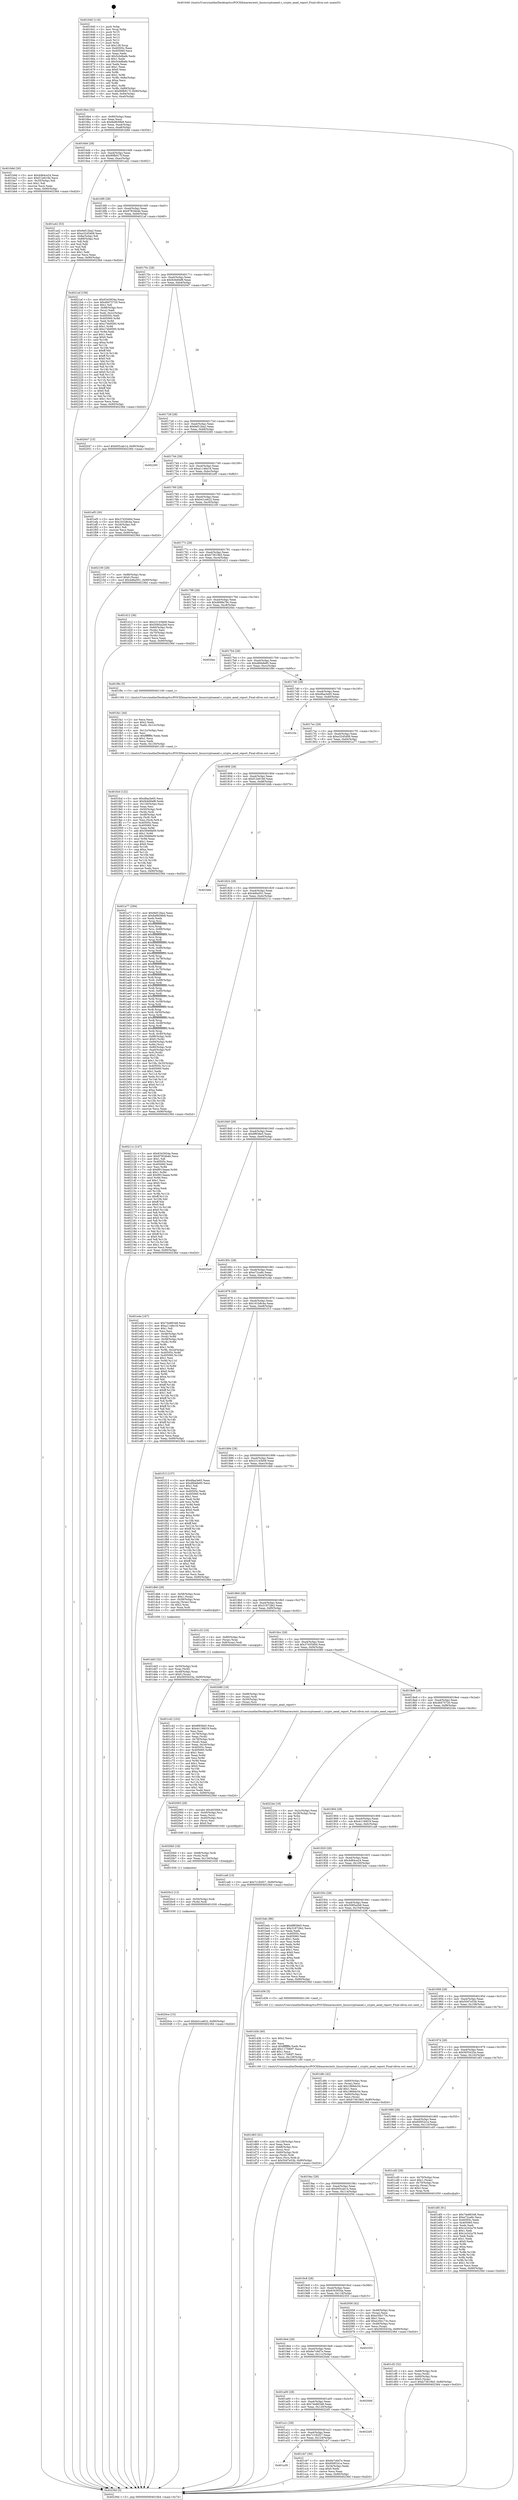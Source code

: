 digraph "0x401640" {
  label = "0x401640 (/mnt/c/Users/mathe/Desktop/tcc/POCII/binaries/extr_linuxcryptoaead.c_crypto_aead_report_Final-ollvm.out::main(0))"
  labelloc = "t"
  node[shape=record]

  Entry [label="",width=0.3,height=0.3,shape=circle,fillcolor=black,style=filled]
  "0x4016b4" [label="{
     0x4016b4 [32]\l
     | [instrs]\l
     &nbsp;&nbsp;0x4016b4 \<+6\>: mov -0x90(%rbp),%eax\l
     &nbsp;&nbsp;0x4016ba \<+2\>: mov %eax,%ecx\l
     &nbsp;&nbsp;0x4016bc \<+6\>: sub $0x8a9b58b9,%ecx\l
     &nbsp;&nbsp;0x4016c2 \<+6\>: mov %eax,-0xa4(%rbp)\l
     &nbsp;&nbsp;0x4016c8 \<+6\>: mov %ecx,-0xa8(%rbp)\l
     &nbsp;&nbsp;0x4016ce \<+6\>: je 0000000000401b9d \<main+0x55d\>\l
  }"]
  "0x401b9d" [label="{
     0x401b9d [30]\l
     | [instrs]\l
     &nbsp;&nbsp;0x401b9d \<+5\>: mov $0x4d64ce24,%eax\l
     &nbsp;&nbsp;0x401ba2 \<+5\>: mov $0xf12e619d,%ecx\l
     &nbsp;&nbsp;0x401ba7 \<+3\>: mov -0x35(%rbp),%dl\l
     &nbsp;&nbsp;0x401baa \<+3\>: test $0x1,%dl\l
     &nbsp;&nbsp;0x401bad \<+3\>: cmovne %ecx,%eax\l
     &nbsp;&nbsp;0x401bb0 \<+6\>: mov %eax,-0x90(%rbp)\l
     &nbsp;&nbsp;0x401bb6 \<+5\>: jmp 000000000040236d \<main+0xd2d\>\l
  }"]
  "0x4016d4" [label="{
     0x4016d4 [28]\l
     | [instrs]\l
     &nbsp;&nbsp;0x4016d4 \<+5\>: jmp 00000000004016d9 \<main+0x99\>\l
     &nbsp;&nbsp;0x4016d9 \<+6\>: mov -0xa4(%rbp),%eax\l
     &nbsp;&nbsp;0x4016df \<+5\>: sub $0x90fb917f,%eax\l
     &nbsp;&nbsp;0x4016e4 \<+6\>: mov %eax,-0xac(%rbp)\l
     &nbsp;&nbsp;0x4016ea \<+6\>: je 0000000000401a42 \<main+0x402\>\l
  }"]
  Exit [label="",width=0.3,height=0.3,shape=circle,fillcolor=black,style=filled,peripheries=2]
  "0x401a42" [label="{
     0x401a42 [53]\l
     | [instrs]\l
     &nbsp;&nbsp;0x401a42 \<+5\>: mov $0x9ef12ba2,%eax\l
     &nbsp;&nbsp;0x401a47 \<+5\>: mov $0xe3245d08,%ecx\l
     &nbsp;&nbsp;0x401a4c \<+6\>: mov -0x8a(%rbp),%dl\l
     &nbsp;&nbsp;0x401a52 \<+7\>: mov -0x89(%rbp),%sil\l
     &nbsp;&nbsp;0x401a59 \<+3\>: mov %dl,%dil\l
     &nbsp;&nbsp;0x401a5c \<+3\>: and %sil,%dil\l
     &nbsp;&nbsp;0x401a5f \<+3\>: xor %sil,%dl\l
     &nbsp;&nbsp;0x401a62 \<+3\>: or %dl,%dil\l
     &nbsp;&nbsp;0x401a65 \<+4\>: test $0x1,%dil\l
     &nbsp;&nbsp;0x401a69 \<+3\>: cmovne %ecx,%eax\l
     &nbsp;&nbsp;0x401a6c \<+6\>: mov %eax,-0x90(%rbp)\l
     &nbsp;&nbsp;0x401a72 \<+5\>: jmp 000000000040236d \<main+0xd2d\>\l
  }"]
  "0x4016f0" [label="{
     0x4016f0 [28]\l
     | [instrs]\l
     &nbsp;&nbsp;0x4016f0 \<+5\>: jmp 00000000004016f5 \<main+0xb5\>\l
     &nbsp;&nbsp;0x4016f5 \<+6\>: mov -0xa4(%rbp),%eax\l
     &nbsp;&nbsp;0x4016fb \<+5\>: sub $0x97834b4b,%eax\l
     &nbsp;&nbsp;0x401700 \<+6\>: mov %eax,-0xb0(%rbp)\l
     &nbsp;&nbsp;0x401706 \<+6\>: je 00000000004021af \<main+0xb6f\>\l
  }"]
  "0x40236d" [label="{
     0x40236d [5]\l
     | [instrs]\l
     &nbsp;&nbsp;0x40236d \<+5\>: jmp 00000000004016b4 \<main+0x74\>\l
  }"]
  "0x401640" [label="{
     0x401640 [116]\l
     | [instrs]\l
     &nbsp;&nbsp;0x401640 \<+1\>: push %rbp\l
     &nbsp;&nbsp;0x401641 \<+3\>: mov %rsp,%rbp\l
     &nbsp;&nbsp;0x401644 \<+2\>: push %r15\l
     &nbsp;&nbsp;0x401646 \<+2\>: push %r14\l
     &nbsp;&nbsp;0x401648 \<+2\>: push %r13\l
     &nbsp;&nbsp;0x40164a \<+2\>: push %r12\l
     &nbsp;&nbsp;0x40164c \<+1\>: push %rbx\l
     &nbsp;&nbsp;0x40164d \<+7\>: sub $0x138,%rsp\l
     &nbsp;&nbsp;0x401654 \<+7\>: mov 0x40505c,%eax\l
     &nbsp;&nbsp;0x40165b \<+7\>: mov 0x405060,%ecx\l
     &nbsp;&nbsp;0x401662 \<+2\>: mov %eax,%edx\l
     &nbsp;&nbsp;0x401664 \<+6\>: add $0x5cbdbafe,%edx\l
     &nbsp;&nbsp;0x40166a \<+3\>: sub $0x1,%edx\l
     &nbsp;&nbsp;0x40166d \<+6\>: sub $0x5cbdbafe,%edx\l
     &nbsp;&nbsp;0x401673 \<+3\>: imul %edx,%eax\l
     &nbsp;&nbsp;0x401676 \<+3\>: and $0x1,%eax\l
     &nbsp;&nbsp;0x401679 \<+3\>: cmp $0x0,%eax\l
     &nbsp;&nbsp;0x40167c \<+4\>: sete %r8b\l
     &nbsp;&nbsp;0x401680 \<+4\>: and $0x1,%r8b\l
     &nbsp;&nbsp;0x401684 \<+7\>: mov %r8b,-0x8a(%rbp)\l
     &nbsp;&nbsp;0x40168b \<+3\>: cmp $0xa,%ecx\l
     &nbsp;&nbsp;0x40168e \<+4\>: setl %r8b\l
     &nbsp;&nbsp;0x401692 \<+4\>: and $0x1,%r8b\l
     &nbsp;&nbsp;0x401696 \<+7\>: mov %r8b,-0x89(%rbp)\l
     &nbsp;&nbsp;0x40169d \<+10\>: movl $0x90fb917f,-0x90(%rbp)\l
     &nbsp;&nbsp;0x4016a7 \<+6\>: mov %edi,-0x94(%rbp)\l
     &nbsp;&nbsp;0x4016ad \<+7\>: mov %rsi,-0xa0(%rbp)\l
  }"]
  "0x4020ce" [label="{
     0x4020ce [15]\l
     | [instrs]\l
     &nbsp;&nbsp;0x4020ce \<+10\>: movl $0xb41ce622,-0x90(%rbp)\l
     &nbsp;&nbsp;0x4020d8 \<+5\>: jmp 000000000040236d \<main+0xd2d\>\l
  }"]
  "0x4021af" [label="{
     0x4021af [159]\l
     | [instrs]\l
     &nbsp;&nbsp;0x4021af \<+5\>: mov $0x6343934a,%eax\l
     &nbsp;&nbsp;0x4021b4 \<+5\>: mov $0x48475720,%ecx\l
     &nbsp;&nbsp;0x4021b9 \<+2\>: mov $0x1,%dl\l
     &nbsp;&nbsp;0x4021bb \<+7\>: mov -0x88(%rbp),%rsi\l
     &nbsp;&nbsp;0x4021c2 \<+2\>: mov (%rsi),%edi\l
     &nbsp;&nbsp;0x4021c4 \<+3\>: mov %edi,-0x2c(%rbp)\l
     &nbsp;&nbsp;0x4021c7 \<+7\>: mov 0x40505c,%edi\l
     &nbsp;&nbsp;0x4021ce \<+8\>: mov 0x405060,%r8d\l
     &nbsp;&nbsp;0x4021d6 \<+3\>: mov %edi,%r9d\l
     &nbsp;&nbsp;0x4021d9 \<+7\>: sub $0xc74b9595,%r9d\l
     &nbsp;&nbsp;0x4021e0 \<+4\>: sub $0x1,%r9d\l
     &nbsp;&nbsp;0x4021e4 \<+7\>: add $0xc74b9595,%r9d\l
     &nbsp;&nbsp;0x4021eb \<+4\>: imul %r9d,%edi\l
     &nbsp;&nbsp;0x4021ef \<+3\>: and $0x1,%edi\l
     &nbsp;&nbsp;0x4021f2 \<+3\>: cmp $0x0,%edi\l
     &nbsp;&nbsp;0x4021f5 \<+4\>: sete %r10b\l
     &nbsp;&nbsp;0x4021f9 \<+4\>: cmp $0xa,%r8d\l
     &nbsp;&nbsp;0x4021fd \<+4\>: setl %r11b\l
     &nbsp;&nbsp;0x402201 \<+3\>: mov %r10b,%bl\l
     &nbsp;&nbsp;0x402204 \<+3\>: xor $0xff,%bl\l
     &nbsp;&nbsp;0x402207 \<+3\>: mov %r11b,%r14b\l
     &nbsp;&nbsp;0x40220a \<+4\>: xor $0xff,%r14b\l
     &nbsp;&nbsp;0x40220e \<+3\>: xor $0x0,%dl\l
     &nbsp;&nbsp;0x402211 \<+3\>: mov %bl,%r15b\l
     &nbsp;&nbsp;0x402214 \<+4\>: and $0x0,%r15b\l
     &nbsp;&nbsp;0x402218 \<+3\>: and %dl,%r10b\l
     &nbsp;&nbsp;0x40221b \<+3\>: mov %r14b,%r12b\l
     &nbsp;&nbsp;0x40221e \<+4\>: and $0x0,%r12b\l
     &nbsp;&nbsp;0x402222 \<+3\>: and %dl,%r11b\l
     &nbsp;&nbsp;0x402225 \<+3\>: or %r10b,%r15b\l
     &nbsp;&nbsp;0x402228 \<+3\>: or %r11b,%r12b\l
     &nbsp;&nbsp;0x40222b \<+3\>: xor %r12b,%r15b\l
     &nbsp;&nbsp;0x40222e \<+3\>: or %r14b,%bl\l
     &nbsp;&nbsp;0x402231 \<+3\>: xor $0xff,%bl\l
     &nbsp;&nbsp;0x402234 \<+3\>: or $0x0,%dl\l
     &nbsp;&nbsp;0x402237 \<+2\>: and %dl,%bl\l
     &nbsp;&nbsp;0x402239 \<+3\>: or %bl,%r15b\l
     &nbsp;&nbsp;0x40223c \<+4\>: test $0x1,%r15b\l
     &nbsp;&nbsp;0x402240 \<+3\>: cmovne %ecx,%eax\l
     &nbsp;&nbsp;0x402243 \<+6\>: mov %eax,-0x90(%rbp)\l
     &nbsp;&nbsp;0x402249 \<+5\>: jmp 000000000040236d \<main+0xd2d\>\l
  }"]
  "0x40170c" [label="{
     0x40170c [28]\l
     | [instrs]\l
     &nbsp;&nbsp;0x40170c \<+5\>: jmp 0000000000401711 \<main+0xd1\>\l
     &nbsp;&nbsp;0x401711 \<+6\>: mov -0xa4(%rbp),%eax\l
     &nbsp;&nbsp;0x401717 \<+5\>: sub $0x9c6d0ef8,%eax\l
     &nbsp;&nbsp;0x40171c \<+6\>: mov %eax,-0xb4(%rbp)\l
     &nbsp;&nbsp;0x401722 \<+6\>: je 0000000000402047 \<main+0xa07\>\l
  }"]
  "0x4020c2" [label="{
     0x4020c2 [12]\l
     | [instrs]\l
     &nbsp;&nbsp;0x4020c2 \<+4\>: mov -0x50(%rbp),%rdi\l
     &nbsp;&nbsp;0x4020c6 \<+3\>: mov (%rdi),%rdi\l
     &nbsp;&nbsp;0x4020c9 \<+5\>: call 0000000000401030 \<free@plt\>\l
     | [calls]\l
     &nbsp;&nbsp;0x401030 \{1\} (unknown)\l
  }"]
  "0x402047" [label="{
     0x402047 [15]\l
     | [instrs]\l
     &nbsp;&nbsp;0x402047 \<+10\>: movl $0x605cab14,-0x90(%rbp)\l
     &nbsp;&nbsp;0x402051 \<+5\>: jmp 000000000040236d \<main+0xd2d\>\l
  }"]
  "0x401728" [label="{
     0x401728 [28]\l
     | [instrs]\l
     &nbsp;&nbsp;0x401728 \<+5\>: jmp 000000000040172d \<main+0xed\>\l
     &nbsp;&nbsp;0x40172d \<+6\>: mov -0xa4(%rbp),%eax\l
     &nbsp;&nbsp;0x401733 \<+5\>: sub $0x9ef12ba2,%eax\l
     &nbsp;&nbsp;0x401738 \<+6\>: mov %eax,-0xb8(%rbp)\l
     &nbsp;&nbsp;0x40173e \<+6\>: je 0000000000402260 \<main+0xc20\>\l
  }"]
  "0x4020b0" [label="{
     0x4020b0 [18]\l
     | [instrs]\l
     &nbsp;&nbsp;0x4020b0 \<+4\>: mov -0x68(%rbp),%rdi\l
     &nbsp;&nbsp;0x4020b4 \<+3\>: mov (%rdi),%rdi\l
     &nbsp;&nbsp;0x4020b7 \<+6\>: mov %eax,-0x134(%rbp)\l
     &nbsp;&nbsp;0x4020bd \<+5\>: call 0000000000401030 \<free@plt\>\l
     | [calls]\l
     &nbsp;&nbsp;0x401030 \{1\} (unknown)\l
  }"]
  "0x402260" [label="{
     0x402260\l
  }", style=dashed]
  "0x401744" [label="{
     0x401744 [28]\l
     | [instrs]\l
     &nbsp;&nbsp;0x401744 \<+5\>: jmp 0000000000401749 \<main+0x109\>\l
     &nbsp;&nbsp;0x401749 \<+6\>: mov -0xa4(%rbp),%eax\l
     &nbsp;&nbsp;0x40174f \<+5\>: sub $0xa1146e18,%eax\l
     &nbsp;&nbsp;0x401754 \<+6\>: mov %eax,-0xbc(%rbp)\l
     &nbsp;&nbsp;0x40175a \<+6\>: je 0000000000401ef5 \<main+0x8b5\>\l
  }"]
  "0x402093" [label="{
     0x402093 [29]\l
     | [instrs]\l
     &nbsp;&nbsp;0x402093 \<+10\>: movabs $0x4030b6,%rdi\l
     &nbsp;&nbsp;0x40209d \<+4\>: mov -0x40(%rbp),%rsi\l
     &nbsp;&nbsp;0x4020a1 \<+2\>: mov %eax,(%rsi)\l
     &nbsp;&nbsp;0x4020a3 \<+4\>: mov -0x40(%rbp),%rsi\l
     &nbsp;&nbsp;0x4020a7 \<+2\>: mov (%rsi),%esi\l
     &nbsp;&nbsp;0x4020a9 \<+2\>: mov $0x0,%al\l
     &nbsp;&nbsp;0x4020ab \<+5\>: call 0000000000401040 \<printf@plt\>\l
     | [calls]\l
     &nbsp;&nbsp;0x401040 \{1\} (unknown)\l
  }"]
  "0x401ef5" [label="{
     0x401ef5 [30]\l
     | [instrs]\l
     &nbsp;&nbsp;0x401ef5 \<+5\>: mov $0x37d35d0d,%eax\l
     &nbsp;&nbsp;0x401efa \<+5\>: mov $0x161b8c4a,%ecx\l
     &nbsp;&nbsp;0x401eff \<+3\>: mov -0x2d(%rbp),%dl\l
     &nbsp;&nbsp;0x401f02 \<+3\>: test $0x1,%dl\l
     &nbsp;&nbsp;0x401f05 \<+3\>: cmovne %ecx,%eax\l
     &nbsp;&nbsp;0x401f08 \<+6\>: mov %eax,-0x90(%rbp)\l
     &nbsp;&nbsp;0x401f0e \<+5\>: jmp 000000000040236d \<main+0xd2d\>\l
  }"]
  "0x401760" [label="{
     0x401760 [28]\l
     | [instrs]\l
     &nbsp;&nbsp;0x401760 \<+5\>: jmp 0000000000401765 \<main+0x125\>\l
     &nbsp;&nbsp;0x401765 \<+6\>: mov -0xa4(%rbp),%eax\l
     &nbsp;&nbsp;0x40176b \<+5\>: sub $0xb41ce622,%eax\l
     &nbsp;&nbsp;0x401770 \<+6\>: mov %eax,-0xc0(%rbp)\l
     &nbsp;&nbsp;0x401776 \<+6\>: je 0000000000402100 \<main+0xac0\>\l
  }"]
  "0x401fcd" [label="{
     0x401fcd [122]\l
     | [instrs]\l
     &nbsp;&nbsp;0x401fcd \<+5\>: mov $0xdfaa3e65,%ecx\l
     &nbsp;&nbsp;0x401fd2 \<+5\>: mov $0x9c6d0ef8,%edx\l
     &nbsp;&nbsp;0x401fd7 \<+6\>: mov -0x130(%rbp),%esi\l
     &nbsp;&nbsp;0x401fdd \<+3\>: imul %eax,%esi\l
     &nbsp;&nbsp;0x401fe0 \<+4\>: mov -0x50(%rbp),%rdi\l
     &nbsp;&nbsp;0x401fe4 \<+3\>: mov (%rdi),%rdi\l
     &nbsp;&nbsp;0x401fe7 \<+4\>: mov -0x48(%rbp),%r8\l
     &nbsp;&nbsp;0x401feb \<+3\>: movslq (%r8),%r8\l
     &nbsp;&nbsp;0x401fee \<+4\>: mov %esi,(%rdi,%r8,4)\l
     &nbsp;&nbsp;0x401ff2 \<+7\>: mov 0x40505c,%eax\l
     &nbsp;&nbsp;0x401ff9 \<+7\>: mov 0x405060,%esi\l
     &nbsp;&nbsp;0x402000 \<+3\>: mov %eax,%r9d\l
     &nbsp;&nbsp;0x402003 \<+7\>: add $0x3946fa09,%r9d\l
     &nbsp;&nbsp;0x40200a \<+4\>: sub $0x1,%r9d\l
     &nbsp;&nbsp;0x40200e \<+7\>: sub $0x3946fa09,%r9d\l
     &nbsp;&nbsp;0x402015 \<+4\>: imul %r9d,%eax\l
     &nbsp;&nbsp;0x402019 \<+3\>: and $0x1,%eax\l
     &nbsp;&nbsp;0x40201c \<+3\>: cmp $0x0,%eax\l
     &nbsp;&nbsp;0x40201f \<+4\>: sete %r10b\l
     &nbsp;&nbsp;0x402023 \<+3\>: cmp $0xa,%esi\l
     &nbsp;&nbsp;0x402026 \<+4\>: setl %r11b\l
     &nbsp;&nbsp;0x40202a \<+3\>: mov %r10b,%bl\l
     &nbsp;&nbsp;0x40202d \<+3\>: and %r11b,%bl\l
     &nbsp;&nbsp;0x402030 \<+3\>: xor %r11b,%r10b\l
     &nbsp;&nbsp;0x402033 \<+3\>: or %r10b,%bl\l
     &nbsp;&nbsp;0x402036 \<+3\>: test $0x1,%bl\l
     &nbsp;&nbsp;0x402039 \<+3\>: cmovne %edx,%ecx\l
     &nbsp;&nbsp;0x40203c \<+6\>: mov %ecx,-0x90(%rbp)\l
     &nbsp;&nbsp;0x402042 \<+5\>: jmp 000000000040236d \<main+0xd2d\>\l
  }"]
  "0x402100" [label="{
     0x402100 [28]\l
     | [instrs]\l
     &nbsp;&nbsp;0x402100 \<+7\>: mov -0x88(%rbp),%rax\l
     &nbsp;&nbsp;0x402107 \<+6\>: movl $0x0,(%rax)\l
     &nbsp;&nbsp;0x40210d \<+10\>: movl $0x4d6a501,-0x90(%rbp)\l
     &nbsp;&nbsp;0x402117 \<+5\>: jmp 000000000040236d \<main+0xd2d\>\l
  }"]
  "0x40177c" [label="{
     0x40177c [28]\l
     | [instrs]\l
     &nbsp;&nbsp;0x40177c \<+5\>: jmp 0000000000401781 \<main+0x141\>\l
     &nbsp;&nbsp;0x401781 \<+6\>: mov -0xa4(%rbp),%eax\l
     &nbsp;&nbsp;0x401787 \<+5\>: sub $0xb73619b5,%eax\l
     &nbsp;&nbsp;0x40178c \<+6\>: mov %eax,-0xc4(%rbp)\l
     &nbsp;&nbsp;0x401792 \<+6\>: je 0000000000401d12 \<main+0x6d2\>\l
  }"]
  "0x401fa1" [label="{
     0x401fa1 [44]\l
     | [instrs]\l
     &nbsp;&nbsp;0x401fa1 \<+2\>: xor %ecx,%ecx\l
     &nbsp;&nbsp;0x401fa3 \<+5\>: mov $0x2,%edx\l
     &nbsp;&nbsp;0x401fa8 \<+6\>: mov %edx,-0x12c(%rbp)\l
     &nbsp;&nbsp;0x401fae \<+1\>: cltd\l
     &nbsp;&nbsp;0x401faf \<+6\>: mov -0x12c(%rbp),%esi\l
     &nbsp;&nbsp;0x401fb5 \<+2\>: idiv %esi\l
     &nbsp;&nbsp;0x401fb7 \<+6\>: imul $0xfffffffe,%edx,%edx\l
     &nbsp;&nbsp;0x401fbd \<+3\>: sub $0x1,%ecx\l
     &nbsp;&nbsp;0x401fc0 \<+2\>: sub %ecx,%edx\l
     &nbsp;&nbsp;0x401fc2 \<+6\>: mov %edx,-0x130(%rbp)\l
     &nbsp;&nbsp;0x401fc8 \<+5\>: call 0000000000401160 \<next_i\>\l
     | [calls]\l
     &nbsp;&nbsp;0x401160 \{1\} (/mnt/c/Users/mathe/Desktop/tcc/POCII/binaries/extr_linuxcryptoaead.c_crypto_aead_report_Final-ollvm.out::next_i)\l
  }"]
  "0x401d12" [label="{
     0x401d12 [36]\l
     | [instrs]\l
     &nbsp;&nbsp;0x401d12 \<+5\>: mov $0x23143b09,%eax\l
     &nbsp;&nbsp;0x401d17 \<+5\>: mov $0x5085a2b9,%ecx\l
     &nbsp;&nbsp;0x401d1c \<+4\>: mov -0x60(%rbp),%rdx\l
     &nbsp;&nbsp;0x401d20 \<+2\>: mov (%rdx),%esi\l
     &nbsp;&nbsp;0x401d22 \<+4\>: mov -0x70(%rbp),%rdx\l
     &nbsp;&nbsp;0x401d26 \<+2\>: cmp (%rdx),%esi\l
     &nbsp;&nbsp;0x401d28 \<+3\>: cmovl %ecx,%eax\l
     &nbsp;&nbsp;0x401d2b \<+6\>: mov %eax,-0x90(%rbp)\l
     &nbsp;&nbsp;0x401d31 \<+5\>: jmp 000000000040236d \<main+0xd2d\>\l
  }"]
  "0x401798" [label="{
     0x401798 [28]\l
     | [instrs]\l
     &nbsp;&nbsp;0x401798 \<+5\>: jmp 000000000040179d \<main+0x15d\>\l
     &nbsp;&nbsp;0x40179d \<+6\>: mov -0xa4(%rbp),%eax\l
     &nbsp;&nbsp;0x4017a3 \<+5\>: sub $0xd698a78c,%eax\l
     &nbsp;&nbsp;0x4017a8 \<+6\>: mov %eax,-0xc8(%rbp)\l
     &nbsp;&nbsp;0x4017ae \<+6\>: je 00000000004020ec \<main+0xaac\>\l
  }"]
  "0x401dd3" [label="{
     0x401dd3 [32]\l
     | [instrs]\l
     &nbsp;&nbsp;0x401dd3 \<+4\>: mov -0x50(%rbp),%rdi\l
     &nbsp;&nbsp;0x401dd7 \<+3\>: mov %rax,(%rdi)\l
     &nbsp;&nbsp;0x401dda \<+4\>: mov -0x48(%rbp),%rax\l
     &nbsp;&nbsp;0x401dde \<+6\>: movl $0x0,(%rax)\l
     &nbsp;&nbsp;0x401de4 \<+10\>: movl $0x5655433a,-0x90(%rbp)\l
     &nbsp;&nbsp;0x401dee \<+5\>: jmp 000000000040236d \<main+0xd2d\>\l
  }"]
  "0x4020ec" [label="{
     0x4020ec\l
  }", style=dashed]
  "0x4017b4" [label="{
     0x4017b4 [28]\l
     | [instrs]\l
     &nbsp;&nbsp;0x4017b4 \<+5\>: jmp 00000000004017b9 \<main+0x179\>\l
     &nbsp;&nbsp;0x4017b9 \<+6\>: mov -0xa4(%rbp),%eax\l
     &nbsp;&nbsp;0x4017bf \<+5\>: sub $0xd6bbfe85,%eax\l
     &nbsp;&nbsp;0x4017c4 \<+6\>: mov %eax,-0xcc(%rbp)\l
     &nbsp;&nbsp;0x4017ca \<+6\>: je 0000000000401f9c \<main+0x95c\>\l
  }"]
  "0x401d63" [label="{
     0x401d63 [41]\l
     | [instrs]\l
     &nbsp;&nbsp;0x401d63 \<+6\>: mov -0x128(%rbp),%ecx\l
     &nbsp;&nbsp;0x401d69 \<+3\>: imul %eax,%ecx\l
     &nbsp;&nbsp;0x401d6c \<+4\>: mov -0x68(%rbp),%rsi\l
     &nbsp;&nbsp;0x401d70 \<+3\>: mov (%rsi),%rsi\l
     &nbsp;&nbsp;0x401d73 \<+4\>: mov -0x60(%rbp),%rdi\l
     &nbsp;&nbsp;0x401d77 \<+3\>: movslq (%rdi),%rdi\l
     &nbsp;&nbsp;0x401d7a \<+3\>: mov %ecx,(%rsi,%rdi,4)\l
     &nbsp;&nbsp;0x401d7d \<+10\>: movl $0x50d7e53b,-0x90(%rbp)\l
     &nbsp;&nbsp;0x401d87 \<+5\>: jmp 000000000040236d \<main+0xd2d\>\l
  }"]
  "0x401f9c" [label="{
     0x401f9c [5]\l
     | [instrs]\l
     &nbsp;&nbsp;0x401f9c \<+5\>: call 0000000000401160 \<next_i\>\l
     | [calls]\l
     &nbsp;&nbsp;0x401160 \{1\} (/mnt/c/Users/mathe/Desktop/tcc/POCII/binaries/extr_linuxcryptoaead.c_crypto_aead_report_Final-ollvm.out::next_i)\l
  }"]
  "0x4017d0" [label="{
     0x4017d0 [28]\l
     | [instrs]\l
     &nbsp;&nbsp;0x4017d0 \<+5\>: jmp 00000000004017d5 \<main+0x195\>\l
     &nbsp;&nbsp;0x4017d5 \<+6\>: mov -0xa4(%rbp),%eax\l
     &nbsp;&nbsp;0x4017db \<+5\>: sub $0xdfaa3e65,%eax\l
     &nbsp;&nbsp;0x4017e0 \<+6\>: mov %eax,-0xd0(%rbp)\l
     &nbsp;&nbsp;0x4017e6 \<+6\>: je 00000000004022fa \<main+0xcba\>\l
  }"]
  "0x401d3b" [label="{
     0x401d3b [40]\l
     | [instrs]\l
     &nbsp;&nbsp;0x401d3b \<+5\>: mov $0x2,%ecx\l
     &nbsp;&nbsp;0x401d40 \<+1\>: cltd\l
     &nbsp;&nbsp;0x401d41 \<+2\>: idiv %ecx\l
     &nbsp;&nbsp;0x401d43 \<+6\>: imul $0xfffffffe,%edx,%ecx\l
     &nbsp;&nbsp;0x401d49 \<+6\>: add $0x117580f7,%ecx\l
     &nbsp;&nbsp;0x401d4f \<+3\>: add $0x1,%ecx\l
     &nbsp;&nbsp;0x401d52 \<+6\>: sub $0x117580f7,%ecx\l
     &nbsp;&nbsp;0x401d58 \<+6\>: mov %ecx,-0x128(%rbp)\l
     &nbsp;&nbsp;0x401d5e \<+5\>: call 0000000000401160 \<next_i\>\l
     | [calls]\l
     &nbsp;&nbsp;0x401160 \{1\} (/mnt/c/Users/mathe/Desktop/tcc/POCII/binaries/extr_linuxcryptoaead.c_crypto_aead_report_Final-ollvm.out::next_i)\l
  }"]
  "0x4022fa" [label="{
     0x4022fa\l
  }", style=dashed]
  "0x4017ec" [label="{
     0x4017ec [28]\l
     | [instrs]\l
     &nbsp;&nbsp;0x4017ec \<+5\>: jmp 00000000004017f1 \<main+0x1b1\>\l
     &nbsp;&nbsp;0x4017f1 \<+6\>: mov -0xa4(%rbp),%eax\l
     &nbsp;&nbsp;0x4017f7 \<+5\>: sub $0xe3245d08,%eax\l
     &nbsp;&nbsp;0x4017fc \<+6\>: mov %eax,-0xd4(%rbp)\l
     &nbsp;&nbsp;0x401802 \<+6\>: je 0000000000401a77 \<main+0x437\>\l
  }"]
  "0x401cf2" [label="{
     0x401cf2 [32]\l
     | [instrs]\l
     &nbsp;&nbsp;0x401cf2 \<+4\>: mov -0x68(%rbp),%rdi\l
     &nbsp;&nbsp;0x401cf6 \<+3\>: mov %rax,(%rdi)\l
     &nbsp;&nbsp;0x401cf9 \<+4\>: mov -0x60(%rbp),%rax\l
     &nbsp;&nbsp;0x401cfd \<+6\>: movl $0x0,(%rax)\l
     &nbsp;&nbsp;0x401d03 \<+10\>: movl $0xb73619b5,-0x90(%rbp)\l
     &nbsp;&nbsp;0x401d0d \<+5\>: jmp 000000000040236d \<main+0xd2d\>\l
  }"]
  "0x401a77" [label="{
     0x401a77 [294]\l
     | [instrs]\l
     &nbsp;&nbsp;0x401a77 \<+5\>: mov $0x9ef12ba2,%eax\l
     &nbsp;&nbsp;0x401a7c \<+5\>: mov $0x8a9b58b9,%ecx\l
     &nbsp;&nbsp;0x401a81 \<+2\>: xor %edx,%edx\l
     &nbsp;&nbsp;0x401a83 \<+3\>: mov %rsp,%rsi\l
     &nbsp;&nbsp;0x401a86 \<+4\>: add $0xfffffffffffffff0,%rsi\l
     &nbsp;&nbsp;0x401a8a \<+3\>: mov %rsi,%rsp\l
     &nbsp;&nbsp;0x401a8d \<+7\>: mov %rsi,-0x88(%rbp)\l
     &nbsp;&nbsp;0x401a94 \<+3\>: mov %rsp,%rsi\l
     &nbsp;&nbsp;0x401a97 \<+4\>: add $0xfffffffffffffff0,%rsi\l
     &nbsp;&nbsp;0x401a9b \<+3\>: mov %rsi,%rsp\l
     &nbsp;&nbsp;0x401a9e \<+3\>: mov %rsp,%rdi\l
     &nbsp;&nbsp;0x401aa1 \<+4\>: add $0xfffffffffffffff0,%rdi\l
     &nbsp;&nbsp;0x401aa5 \<+3\>: mov %rdi,%rsp\l
     &nbsp;&nbsp;0x401aa8 \<+4\>: mov %rdi,-0x80(%rbp)\l
     &nbsp;&nbsp;0x401aac \<+3\>: mov %rsp,%rdi\l
     &nbsp;&nbsp;0x401aaf \<+4\>: add $0xfffffffffffffff0,%rdi\l
     &nbsp;&nbsp;0x401ab3 \<+3\>: mov %rdi,%rsp\l
     &nbsp;&nbsp;0x401ab6 \<+4\>: mov %rdi,-0x78(%rbp)\l
     &nbsp;&nbsp;0x401aba \<+3\>: mov %rsp,%rdi\l
     &nbsp;&nbsp;0x401abd \<+4\>: add $0xfffffffffffffff0,%rdi\l
     &nbsp;&nbsp;0x401ac1 \<+3\>: mov %rdi,%rsp\l
     &nbsp;&nbsp;0x401ac4 \<+4\>: mov %rdi,-0x70(%rbp)\l
     &nbsp;&nbsp;0x401ac8 \<+3\>: mov %rsp,%rdi\l
     &nbsp;&nbsp;0x401acb \<+4\>: add $0xfffffffffffffff0,%rdi\l
     &nbsp;&nbsp;0x401acf \<+3\>: mov %rdi,%rsp\l
     &nbsp;&nbsp;0x401ad2 \<+4\>: mov %rdi,-0x68(%rbp)\l
     &nbsp;&nbsp;0x401ad6 \<+3\>: mov %rsp,%rdi\l
     &nbsp;&nbsp;0x401ad9 \<+4\>: add $0xfffffffffffffff0,%rdi\l
     &nbsp;&nbsp;0x401add \<+3\>: mov %rdi,%rsp\l
     &nbsp;&nbsp;0x401ae0 \<+4\>: mov %rdi,-0x60(%rbp)\l
     &nbsp;&nbsp;0x401ae4 \<+3\>: mov %rsp,%rdi\l
     &nbsp;&nbsp;0x401ae7 \<+4\>: add $0xfffffffffffffff0,%rdi\l
     &nbsp;&nbsp;0x401aeb \<+3\>: mov %rdi,%rsp\l
     &nbsp;&nbsp;0x401aee \<+4\>: mov %rdi,-0x58(%rbp)\l
     &nbsp;&nbsp;0x401af2 \<+3\>: mov %rsp,%rdi\l
     &nbsp;&nbsp;0x401af5 \<+4\>: add $0xfffffffffffffff0,%rdi\l
     &nbsp;&nbsp;0x401af9 \<+3\>: mov %rdi,%rsp\l
     &nbsp;&nbsp;0x401afc \<+4\>: mov %rdi,-0x50(%rbp)\l
     &nbsp;&nbsp;0x401b00 \<+3\>: mov %rsp,%rdi\l
     &nbsp;&nbsp;0x401b03 \<+4\>: add $0xfffffffffffffff0,%rdi\l
     &nbsp;&nbsp;0x401b07 \<+3\>: mov %rdi,%rsp\l
     &nbsp;&nbsp;0x401b0a \<+4\>: mov %rdi,-0x48(%rbp)\l
     &nbsp;&nbsp;0x401b0e \<+3\>: mov %rsp,%rdi\l
     &nbsp;&nbsp;0x401b11 \<+4\>: add $0xfffffffffffffff0,%rdi\l
     &nbsp;&nbsp;0x401b15 \<+3\>: mov %rdi,%rsp\l
     &nbsp;&nbsp;0x401b18 \<+4\>: mov %rdi,-0x40(%rbp)\l
     &nbsp;&nbsp;0x401b1c \<+7\>: mov -0x88(%rbp),%rdi\l
     &nbsp;&nbsp;0x401b23 \<+6\>: movl $0x0,(%rdi)\l
     &nbsp;&nbsp;0x401b29 \<+7\>: mov -0x94(%rbp),%r8d\l
     &nbsp;&nbsp;0x401b30 \<+3\>: mov %r8d,(%rsi)\l
     &nbsp;&nbsp;0x401b33 \<+4\>: mov -0x80(%rbp),%rdi\l
     &nbsp;&nbsp;0x401b37 \<+7\>: mov -0xa0(%rbp),%r9\l
     &nbsp;&nbsp;0x401b3e \<+3\>: mov %r9,(%rdi)\l
     &nbsp;&nbsp;0x401b41 \<+3\>: cmpl $0x2,(%rsi)\l
     &nbsp;&nbsp;0x401b44 \<+4\>: setne %r10b\l
     &nbsp;&nbsp;0x401b48 \<+4\>: and $0x1,%r10b\l
     &nbsp;&nbsp;0x401b4c \<+4\>: mov %r10b,-0x35(%rbp)\l
     &nbsp;&nbsp;0x401b50 \<+8\>: mov 0x40505c,%r11d\l
     &nbsp;&nbsp;0x401b58 \<+7\>: mov 0x405060,%ebx\l
     &nbsp;&nbsp;0x401b5f \<+3\>: sub $0x1,%edx\l
     &nbsp;&nbsp;0x401b62 \<+3\>: mov %r11d,%r14d\l
     &nbsp;&nbsp;0x401b65 \<+3\>: add %edx,%r14d\l
     &nbsp;&nbsp;0x401b68 \<+4\>: imul %r14d,%r11d\l
     &nbsp;&nbsp;0x401b6c \<+4\>: and $0x1,%r11d\l
     &nbsp;&nbsp;0x401b70 \<+4\>: cmp $0x0,%r11d\l
     &nbsp;&nbsp;0x401b74 \<+4\>: sete %r10b\l
     &nbsp;&nbsp;0x401b78 \<+3\>: cmp $0xa,%ebx\l
     &nbsp;&nbsp;0x401b7b \<+4\>: setl %r15b\l
     &nbsp;&nbsp;0x401b7f \<+3\>: mov %r10b,%r12b\l
     &nbsp;&nbsp;0x401b82 \<+3\>: and %r15b,%r12b\l
     &nbsp;&nbsp;0x401b85 \<+3\>: xor %r15b,%r10b\l
     &nbsp;&nbsp;0x401b88 \<+3\>: or %r10b,%r12b\l
     &nbsp;&nbsp;0x401b8b \<+4\>: test $0x1,%r12b\l
     &nbsp;&nbsp;0x401b8f \<+3\>: cmovne %ecx,%eax\l
     &nbsp;&nbsp;0x401b92 \<+6\>: mov %eax,-0x90(%rbp)\l
     &nbsp;&nbsp;0x401b98 \<+5\>: jmp 000000000040236d \<main+0xd2d\>\l
  }"]
  "0x401808" [label="{
     0x401808 [28]\l
     | [instrs]\l
     &nbsp;&nbsp;0x401808 \<+5\>: jmp 000000000040180d \<main+0x1cd\>\l
     &nbsp;&nbsp;0x40180d \<+6\>: mov -0xa4(%rbp),%eax\l
     &nbsp;&nbsp;0x401813 \<+5\>: sub $0xf12e619d,%eax\l
     &nbsp;&nbsp;0x401818 \<+6\>: mov %eax,-0xd8(%rbp)\l
     &nbsp;&nbsp;0x40181e \<+6\>: je 0000000000401bbb \<main+0x57b\>\l
  }"]
  "0x401a38" [label="{
     0x401a38\l
  }", style=dashed]
  "0x401cb7" [label="{
     0x401cb7 [30]\l
     | [instrs]\l
     &nbsp;&nbsp;0x401cb7 \<+5\>: mov $0x6e7c6d7e,%eax\l
     &nbsp;&nbsp;0x401cbc \<+5\>: mov $0x600f1b1e,%ecx\l
     &nbsp;&nbsp;0x401cc1 \<+3\>: mov -0x34(%rbp),%edx\l
     &nbsp;&nbsp;0x401cc4 \<+3\>: cmp $0x0,%edx\l
     &nbsp;&nbsp;0x401cc7 \<+3\>: cmove %ecx,%eax\l
     &nbsp;&nbsp;0x401cca \<+6\>: mov %eax,-0x90(%rbp)\l
     &nbsp;&nbsp;0x401cd0 \<+5\>: jmp 000000000040236d \<main+0xd2d\>\l
  }"]
  "0x401bbb" [label="{
     0x401bbb\l
  }", style=dashed]
  "0x401824" [label="{
     0x401824 [28]\l
     | [instrs]\l
     &nbsp;&nbsp;0x401824 \<+5\>: jmp 0000000000401829 \<main+0x1e9\>\l
     &nbsp;&nbsp;0x401829 \<+6\>: mov -0xa4(%rbp),%eax\l
     &nbsp;&nbsp;0x40182f \<+5\>: sub $0x4d6a501,%eax\l
     &nbsp;&nbsp;0x401834 \<+6\>: mov %eax,-0xdc(%rbp)\l
     &nbsp;&nbsp;0x40183a \<+6\>: je 000000000040211c \<main+0xadc\>\l
  }"]
  "0x401a1c" [label="{
     0x401a1c [28]\l
     | [instrs]\l
     &nbsp;&nbsp;0x401a1c \<+5\>: jmp 0000000000401a21 \<main+0x3e1\>\l
     &nbsp;&nbsp;0x401a21 \<+6\>: mov -0xa4(%rbp),%eax\l
     &nbsp;&nbsp;0x401a27 \<+5\>: sub $0x7c182f27,%eax\l
     &nbsp;&nbsp;0x401a2c \<+6\>: mov %eax,-0x124(%rbp)\l
     &nbsp;&nbsp;0x401a32 \<+6\>: je 0000000000401cb7 \<main+0x677\>\l
  }"]
  "0x40211c" [label="{
     0x40211c [147]\l
     | [instrs]\l
     &nbsp;&nbsp;0x40211c \<+5\>: mov $0x6343934a,%eax\l
     &nbsp;&nbsp;0x402121 \<+5\>: mov $0x97834b4b,%ecx\l
     &nbsp;&nbsp;0x402126 \<+2\>: mov $0x1,%dl\l
     &nbsp;&nbsp;0x402128 \<+7\>: mov 0x40505c,%esi\l
     &nbsp;&nbsp;0x40212f \<+7\>: mov 0x405060,%edi\l
     &nbsp;&nbsp;0x402136 \<+3\>: mov %esi,%r8d\l
     &nbsp;&nbsp;0x402139 \<+7\>: sub $0x8913eaea,%r8d\l
     &nbsp;&nbsp;0x402140 \<+4\>: sub $0x1,%r8d\l
     &nbsp;&nbsp;0x402144 \<+7\>: add $0x8913eaea,%r8d\l
     &nbsp;&nbsp;0x40214b \<+4\>: imul %r8d,%esi\l
     &nbsp;&nbsp;0x40214f \<+3\>: and $0x1,%esi\l
     &nbsp;&nbsp;0x402152 \<+3\>: cmp $0x0,%esi\l
     &nbsp;&nbsp;0x402155 \<+4\>: sete %r9b\l
     &nbsp;&nbsp;0x402159 \<+3\>: cmp $0xa,%edi\l
     &nbsp;&nbsp;0x40215c \<+4\>: setl %r10b\l
     &nbsp;&nbsp;0x402160 \<+3\>: mov %r9b,%r11b\l
     &nbsp;&nbsp;0x402163 \<+4\>: xor $0xff,%r11b\l
     &nbsp;&nbsp;0x402167 \<+3\>: mov %r10b,%bl\l
     &nbsp;&nbsp;0x40216a \<+3\>: xor $0xff,%bl\l
     &nbsp;&nbsp;0x40216d \<+3\>: xor $0x0,%dl\l
     &nbsp;&nbsp;0x402170 \<+3\>: mov %r11b,%r14b\l
     &nbsp;&nbsp;0x402173 \<+4\>: and $0x0,%r14b\l
     &nbsp;&nbsp;0x402177 \<+3\>: and %dl,%r9b\l
     &nbsp;&nbsp;0x40217a \<+3\>: mov %bl,%r15b\l
     &nbsp;&nbsp;0x40217d \<+4\>: and $0x0,%r15b\l
     &nbsp;&nbsp;0x402181 \<+3\>: and %dl,%r10b\l
     &nbsp;&nbsp;0x402184 \<+3\>: or %r9b,%r14b\l
     &nbsp;&nbsp;0x402187 \<+3\>: or %r10b,%r15b\l
     &nbsp;&nbsp;0x40218a \<+3\>: xor %r15b,%r14b\l
     &nbsp;&nbsp;0x40218d \<+3\>: or %bl,%r11b\l
     &nbsp;&nbsp;0x402190 \<+4\>: xor $0xff,%r11b\l
     &nbsp;&nbsp;0x402194 \<+3\>: or $0x0,%dl\l
     &nbsp;&nbsp;0x402197 \<+3\>: and %dl,%r11b\l
     &nbsp;&nbsp;0x40219a \<+3\>: or %r11b,%r14b\l
     &nbsp;&nbsp;0x40219d \<+4\>: test $0x1,%r14b\l
     &nbsp;&nbsp;0x4021a1 \<+3\>: cmovne %ecx,%eax\l
     &nbsp;&nbsp;0x4021a4 \<+6\>: mov %eax,-0x90(%rbp)\l
     &nbsp;&nbsp;0x4021aa \<+5\>: jmp 000000000040236d \<main+0xd2d\>\l
  }"]
  "0x401840" [label="{
     0x401840 [28]\l
     | [instrs]\l
     &nbsp;&nbsp;0x401840 \<+5\>: jmp 0000000000401845 \<main+0x205\>\l
     &nbsp;&nbsp;0x401845 \<+6\>: mov -0xa4(%rbp),%eax\l
     &nbsp;&nbsp;0x40184b \<+5\>: sub $0x8f658e5,%eax\l
     &nbsp;&nbsp;0x401850 \<+6\>: mov %eax,-0xe0(%rbp)\l
     &nbsp;&nbsp;0x401856 \<+6\>: je 00000000004022a5 \<main+0xc65\>\l
  }"]
  "0x4022d5" [label="{
     0x4022d5\l
  }", style=dashed]
  "0x4022a5" [label="{
     0x4022a5\l
  }", style=dashed]
  "0x40185c" [label="{
     0x40185c [28]\l
     | [instrs]\l
     &nbsp;&nbsp;0x40185c \<+5\>: jmp 0000000000401861 \<main+0x221\>\l
     &nbsp;&nbsp;0x401861 \<+6\>: mov -0xa4(%rbp),%eax\l
     &nbsp;&nbsp;0x401867 \<+5\>: sub $0xe72ca8c,%eax\l
     &nbsp;&nbsp;0x40186c \<+6\>: mov %eax,-0xe4(%rbp)\l
     &nbsp;&nbsp;0x401872 \<+6\>: je 0000000000401e4e \<main+0x80e\>\l
  }"]
  "0x401a00" [label="{
     0x401a00 [28]\l
     | [instrs]\l
     &nbsp;&nbsp;0x401a00 \<+5\>: jmp 0000000000401a05 \<main+0x3c5\>\l
     &nbsp;&nbsp;0x401a05 \<+6\>: mov -0xa4(%rbp),%eax\l
     &nbsp;&nbsp;0x401a0b \<+5\>: sub $0x74e86348,%eax\l
     &nbsp;&nbsp;0x401a10 \<+6\>: mov %eax,-0x120(%rbp)\l
     &nbsp;&nbsp;0x401a16 \<+6\>: je 00000000004022d5 \<main+0xc95\>\l
  }"]
  "0x401e4e" [label="{
     0x401e4e [167]\l
     | [instrs]\l
     &nbsp;&nbsp;0x401e4e \<+5\>: mov $0x74e86348,%eax\l
     &nbsp;&nbsp;0x401e53 \<+5\>: mov $0xa1146e18,%ecx\l
     &nbsp;&nbsp;0x401e58 \<+2\>: mov $0x1,%dl\l
     &nbsp;&nbsp;0x401e5a \<+2\>: xor %esi,%esi\l
     &nbsp;&nbsp;0x401e5c \<+4\>: mov -0x48(%rbp),%rdi\l
     &nbsp;&nbsp;0x401e60 \<+3\>: mov (%rdi),%r8d\l
     &nbsp;&nbsp;0x401e63 \<+4\>: mov -0x58(%rbp),%rdi\l
     &nbsp;&nbsp;0x401e67 \<+3\>: cmp (%rdi),%r8d\l
     &nbsp;&nbsp;0x401e6a \<+4\>: setl %r9b\l
     &nbsp;&nbsp;0x401e6e \<+4\>: and $0x1,%r9b\l
     &nbsp;&nbsp;0x401e72 \<+4\>: mov %r9b,-0x2d(%rbp)\l
     &nbsp;&nbsp;0x401e76 \<+8\>: mov 0x40505c,%r8d\l
     &nbsp;&nbsp;0x401e7e \<+8\>: mov 0x405060,%r10d\l
     &nbsp;&nbsp;0x401e86 \<+3\>: sub $0x1,%esi\l
     &nbsp;&nbsp;0x401e89 \<+3\>: mov %r8d,%r11d\l
     &nbsp;&nbsp;0x401e8c \<+3\>: add %esi,%r11d\l
     &nbsp;&nbsp;0x401e8f \<+4\>: imul %r11d,%r8d\l
     &nbsp;&nbsp;0x401e93 \<+4\>: and $0x1,%r8d\l
     &nbsp;&nbsp;0x401e97 \<+4\>: cmp $0x0,%r8d\l
     &nbsp;&nbsp;0x401e9b \<+4\>: sete %r9b\l
     &nbsp;&nbsp;0x401e9f \<+4\>: cmp $0xa,%r10d\l
     &nbsp;&nbsp;0x401ea3 \<+3\>: setl %bl\l
     &nbsp;&nbsp;0x401ea6 \<+3\>: mov %r9b,%r14b\l
     &nbsp;&nbsp;0x401ea9 \<+4\>: xor $0xff,%r14b\l
     &nbsp;&nbsp;0x401ead \<+3\>: mov %bl,%r15b\l
     &nbsp;&nbsp;0x401eb0 \<+4\>: xor $0xff,%r15b\l
     &nbsp;&nbsp;0x401eb4 \<+3\>: xor $0x1,%dl\l
     &nbsp;&nbsp;0x401eb7 \<+3\>: mov %r14b,%r12b\l
     &nbsp;&nbsp;0x401eba \<+4\>: and $0xff,%r12b\l
     &nbsp;&nbsp;0x401ebe \<+3\>: and %dl,%r9b\l
     &nbsp;&nbsp;0x401ec1 \<+3\>: mov %r15b,%r13b\l
     &nbsp;&nbsp;0x401ec4 \<+4\>: and $0xff,%r13b\l
     &nbsp;&nbsp;0x401ec8 \<+2\>: and %dl,%bl\l
     &nbsp;&nbsp;0x401eca \<+3\>: or %r9b,%r12b\l
     &nbsp;&nbsp;0x401ecd \<+3\>: or %bl,%r13b\l
     &nbsp;&nbsp;0x401ed0 \<+3\>: xor %r13b,%r12b\l
     &nbsp;&nbsp;0x401ed3 \<+3\>: or %r15b,%r14b\l
     &nbsp;&nbsp;0x401ed6 \<+4\>: xor $0xff,%r14b\l
     &nbsp;&nbsp;0x401eda \<+3\>: or $0x1,%dl\l
     &nbsp;&nbsp;0x401edd \<+3\>: and %dl,%r14b\l
     &nbsp;&nbsp;0x401ee0 \<+3\>: or %r14b,%r12b\l
     &nbsp;&nbsp;0x401ee3 \<+4\>: test $0x1,%r12b\l
     &nbsp;&nbsp;0x401ee7 \<+3\>: cmovne %ecx,%eax\l
     &nbsp;&nbsp;0x401eea \<+6\>: mov %eax,-0x90(%rbp)\l
     &nbsp;&nbsp;0x401ef0 \<+5\>: jmp 000000000040236d \<main+0xd2d\>\l
  }"]
  "0x401878" [label="{
     0x401878 [28]\l
     | [instrs]\l
     &nbsp;&nbsp;0x401878 \<+5\>: jmp 000000000040187d \<main+0x23d\>\l
     &nbsp;&nbsp;0x40187d \<+6\>: mov -0xa4(%rbp),%eax\l
     &nbsp;&nbsp;0x401883 \<+5\>: sub $0x161b8c4a,%eax\l
     &nbsp;&nbsp;0x401888 \<+6\>: mov %eax,-0xe8(%rbp)\l
     &nbsp;&nbsp;0x40188e \<+6\>: je 0000000000401f13 \<main+0x8d3\>\l
  }"]
  "0x4020dd" [label="{
     0x4020dd\l
  }", style=dashed]
  "0x401f13" [label="{
     0x401f13 [137]\l
     | [instrs]\l
     &nbsp;&nbsp;0x401f13 \<+5\>: mov $0xdfaa3e65,%eax\l
     &nbsp;&nbsp;0x401f18 \<+5\>: mov $0xd6bbfe85,%ecx\l
     &nbsp;&nbsp;0x401f1d \<+2\>: mov $0x1,%dl\l
     &nbsp;&nbsp;0x401f1f \<+2\>: xor %esi,%esi\l
     &nbsp;&nbsp;0x401f21 \<+7\>: mov 0x40505c,%edi\l
     &nbsp;&nbsp;0x401f28 \<+8\>: mov 0x405060,%r8d\l
     &nbsp;&nbsp;0x401f30 \<+3\>: sub $0x1,%esi\l
     &nbsp;&nbsp;0x401f33 \<+3\>: mov %edi,%r9d\l
     &nbsp;&nbsp;0x401f36 \<+3\>: add %esi,%r9d\l
     &nbsp;&nbsp;0x401f39 \<+4\>: imul %r9d,%edi\l
     &nbsp;&nbsp;0x401f3d \<+3\>: and $0x1,%edi\l
     &nbsp;&nbsp;0x401f40 \<+3\>: cmp $0x0,%edi\l
     &nbsp;&nbsp;0x401f43 \<+4\>: sete %r10b\l
     &nbsp;&nbsp;0x401f47 \<+4\>: cmp $0xa,%r8d\l
     &nbsp;&nbsp;0x401f4b \<+4\>: setl %r11b\l
     &nbsp;&nbsp;0x401f4f \<+3\>: mov %r10b,%bl\l
     &nbsp;&nbsp;0x401f52 \<+3\>: xor $0xff,%bl\l
     &nbsp;&nbsp;0x401f55 \<+3\>: mov %r11b,%r14b\l
     &nbsp;&nbsp;0x401f58 \<+4\>: xor $0xff,%r14b\l
     &nbsp;&nbsp;0x401f5c \<+3\>: xor $0x1,%dl\l
     &nbsp;&nbsp;0x401f5f \<+3\>: mov %bl,%r15b\l
     &nbsp;&nbsp;0x401f62 \<+4\>: and $0xff,%r15b\l
     &nbsp;&nbsp;0x401f66 \<+3\>: and %dl,%r10b\l
     &nbsp;&nbsp;0x401f69 \<+3\>: mov %r14b,%r12b\l
     &nbsp;&nbsp;0x401f6c \<+4\>: and $0xff,%r12b\l
     &nbsp;&nbsp;0x401f70 \<+3\>: and %dl,%r11b\l
     &nbsp;&nbsp;0x401f73 \<+3\>: or %r10b,%r15b\l
     &nbsp;&nbsp;0x401f76 \<+3\>: or %r11b,%r12b\l
     &nbsp;&nbsp;0x401f79 \<+3\>: xor %r12b,%r15b\l
     &nbsp;&nbsp;0x401f7c \<+3\>: or %r14b,%bl\l
     &nbsp;&nbsp;0x401f7f \<+3\>: xor $0xff,%bl\l
     &nbsp;&nbsp;0x401f82 \<+3\>: or $0x1,%dl\l
     &nbsp;&nbsp;0x401f85 \<+2\>: and %dl,%bl\l
     &nbsp;&nbsp;0x401f87 \<+3\>: or %bl,%r15b\l
     &nbsp;&nbsp;0x401f8a \<+4\>: test $0x1,%r15b\l
     &nbsp;&nbsp;0x401f8e \<+3\>: cmovne %ecx,%eax\l
     &nbsp;&nbsp;0x401f91 \<+6\>: mov %eax,-0x90(%rbp)\l
     &nbsp;&nbsp;0x401f97 \<+5\>: jmp 000000000040236d \<main+0xd2d\>\l
  }"]
  "0x401894" [label="{
     0x401894 [28]\l
     | [instrs]\l
     &nbsp;&nbsp;0x401894 \<+5\>: jmp 0000000000401899 \<main+0x259\>\l
     &nbsp;&nbsp;0x401899 \<+6\>: mov -0xa4(%rbp),%eax\l
     &nbsp;&nbsp;0x40189f \<+5\>: sub $0x23143b09,%eax\l
     &nbsp;&nbsp;0x4018a4 \<+6\>: mov %eax,-0xec(%rbp)\l
     &nbsp;&nbsp;0x4018aa \<+6\>: je 0000000000401db6 \<main+0x776\>\l
  }"]
  "0x4019e4" [label="{
     0x4019e4 [28]\l
     | [instrs]\l
     &nbsp;&nbsp;0x4019e4 \<+5\>: jmp 00000000004019e9 \<main+0x3a9\>\l
     &nbsp;&nbsp;0x4019e9 \<+6\>: mov -0xa4(%rbp),%eax\l
     &nbsp;&nbsp;0x4019ef \<+5\>: sub $0x6e7c6d7e,%eax\l
     &nbsp;&nbsp;0x4019f4 \<+6\>: mov %eax,-0x11c(%rbp)\l
     &nbsp;&nbsp;0x4019fa \<+6\>: je 00000000004020dd \<main+0xa9d\>\l
  }"]
  "0x401db6" [label="{
     0x401db6 [29]\l
     | [instrs]\l
     &nbsp;&nbsp;0x401db6 \<+4\>: mov -0x58(%rbp),%rax\l
     &nbsp;&nbsp;0x401dba \<+6\>: movl $0x1,(%rax)\l
     &nbsp;&nbsp;0x401dc0 \<+4\>: mov -0x58(%rbp),%rax\l
     &nbsp;&nbsp;0x401dc4 \<+3\>: movslq (%rax),%rax\l
     &nbsp;&nbsp;0x401dc7 \<+4\>: shl $0x2,%rax\l
     &nbsp;&nbsp;0x401dcb \<+3\>: mov %rax,%rdi\l
     &nbsp;&nbsp;0x401dce \<+5\>: call 0000000000401050 \<malloc@plt\>\l
     | [calls]\l
     &nbsp;&nbsp;0x401050 \{1\} (unknown)\l
  }"]
  "0x4018b0" [label="{
     0x4018b0 [28]\l
     | [instrs]\l
     &nbsp;&nbsp;0x4018b0 \<+5\>: jmp 00000000004018b5 \<main+0x275\>\l
     &nbsp;&nbsp;0x4018b5 \<+6\>: mov -0xa4(%rbp),%eax\l
     &nbsp;&nbsp;0x4018bb \<+5\>: sub $0x31872fe2,%eax\l
     &nbsp;&nbsp;0x4018c0 \<+6\>: mov %eax,-0xf0(%rbp)\l
     &nbsp;&nbsp;0x4018c6 \<+6\>: je 0000000000401c32 \<main+0x5f2\>\l
  }"]
  "0x402355" [label="{
     0x402355\l
  }", style=dashed]
  "0x401c32" [label="{
     0x401c32 [16]\l
     | [instrs]\l
     &nbsp;&nbsp;0x401c32 \<+4\>: mov -0x80(%rbp),%rax\l
     &nbsp;&nbsp;0x401c36 \<+3\>: mov (%rax),%rax\l
     &nbsp;&nbsp;0x401c39 \<+4\>: mov 0x8(%rax),%rdi\l
     &nbsp;&nbsp;0x401c3d \<+5\>: call 0000000000401060 \<atoi@plt\>\l
     | [calls]\l
     &nbsp;&nbsp;0x401060 \{1\} (unknown)\l
  }"]
  "0x4018cc" [label="{
     0x4018cc [28]\l
     | [instrs]\l
     &nbsp;&nbsp;0x4018cc \<+5\>: jmp 00000000004018d1 \<main+0x291\>\l
     &nbsp;&nbsp;0x4018d1 \<+6\>: mov -0xa4(%rbp),%eax\l
     &nbsp;&nbsp;0x4018d7 \<+5\>: sub $0x37d35d0d,%eax\l
     &nbsp;&nbsp;0x4018dc \<+6\>: mov %eax,-0xf4(%rbp)\l
     &nbsp;&nbsp;0x4018e2 \<+6\>: je 0000000000402080 \<main+0xa40\>\l
  }"]
  "0x4019c8" [label="{
     0x4019c8 [28]\l
     | [instrs]\l
     &nbsp;&nbsp;0x4019c8 \<+5\>: jmp 00000000004019cd \<main+0x38d\>\l
     &nbsp;&nbsp;0x4019cd \<+6\>: mov -0xa4(%rbp),%eax\l
     &nbsp;&nbsp;0x4019d3 \<+5\>: sub $0x6343934a,%eax\l
     &nbsp;&nbsp;0x4019d8 \<+6\>: mov %eax,-0x118(%rbp)\l
     &nbsp;&nbsp;0x4019de \<+6\>: je 0000000000402355 \<main+0xd15\>\l
  }"]
  "0x402080" [label="{
     0x402080 [19]\l
     | [instrs]\l
     &nbsp;&nbsp;0x402080 \<+4\>: mov -0x68(%rbp),%rax\l
     &nbsp;&nbsp;0x402084 \<+3\>: mov (%rax),%rdi\l
     &nbsp;&nbsp;0x402087 \<+4\>: mov -0x50(%rbp),%rax\l
     &nbsp;&nbsp;0x40208b \<+3\>: mov (%rax),%rsi\l
     &nbsp;&nbsp;0x40208e \<+5\>: call 0000000000401440 \<crypto_aead_report\>\l
     | [calls]\l
     &nbsp;&nbsp;0x401440 \{1\} (/mnt/c/Users/mathe/Desktop/tcc/POCII/binaries/extr_linuxcryptoaead.c_crypto_aead_report_Final-ollvm.out::crypto_aead_report)\l
  }"]
  "0x4018e8" [label="{
     0x4018e8 [28]\l
     | [instrs]\l
     &nbsp;&nbsp;0x4018e8 \<+5\>: jmp 00000000004018ed \<main+0x2ad\>\l
     &nbsp;&nbsp;0x4018ed \<+6\>: mov -0xa4(%rbp),%eax\l
     &nbsp;&nbsp;0x4018f3 \<+5\>: sub $0x48475720,%eax\l
     &nbsp;&nbsp;0x4018f8 \<+6\>: mov %eax,-0xf8(%rbp)\l
     &nbsp;&nbsp;0x4018fe \<+6\>: je 000000000040224e \<main+0xc0e\>\l
  }"]
  "0x402056" [label="{
     0x402056 [42]\l
     | [instrs]\l
     &nbsp;&nbsp;0x402056 \<+4\>: mov -0x48(%rbp),%rax\l
     &nbsp;&nbsp;0x40205a \<+2\>: mov (%rax),%ecx\l
     &nbsp;&nbsp;0x40205c \<+6\>: sub $0xe35b173c,%ecx\l
     &nbsp;&nbsp;0x402062 \<+3\>: add $0x1,%ecx\l
     &nbsp;&nbsp;0x402065 \<+6\>: add $0xe35b173c,%ecx\l
     &nbsp;&nbsp;0x40206b \<+4\>: mov -0x48(%rbp),%rax\l
     &nbsp;&nbsp;0x40206f \<+2\>: mov %ecx,(%rax)\l
     &nbsp;&nbsp;0x402071 \<+10\>: movl $0x5655433a,-0x90(%rbp)\l
     &nbsp;&nbsp;0x40207b \<+5\>: jmp 000000000040236d \<main+0xd2d\>\l
  }"]
  "0x40224e" [label="{
     0x40224e [18]\l
     | [instrs]\l
     &nbsp;&nbsp;0x40224e \<+3\>: mov -0x2c(%rbp),%eax\l
     &nbsp;&nbsp;0x402251 \<+4\>: lea -0x28(%rbp),%rsp\l
     &nbsp;&nbsp;0x402255 \<+1\>: pop %rbx\l
     &nbsp;&nbsp;0x402256 \<+2\>: pop %r12\l
     &nbsp;&nbsp;0x402258 \<+2\>: pop %r13\l
     &nbsp;&nbsp;0x40225a \<+2\>: pop %r14\l
     &nbsp;&nbsp;0x40225c \<+2\>: pop %r15\l
     &nbsp;&nbsp;0x40225e \<+1\>: pop %rbp\l
     &nbsp;&nbsp;0x40225f \<+1\>: ret\l
  }"]
  "0x401904" [label="{
     0x401904 [28]\l
     | [instrs]\l
     &nbsp;&nbsp;0x401904 \<+5\>: jmp 0000000000401909 \<main+0x2c9\>\l
     &nbsp;&nbsp;0x401909 \<+6\>: mov -0xa4(%rbp),%eax\l
     &nbsp;&nbsp;0x40190f \<+5\>: sub $0x4c136819,%eax\l
     &nbsp;&nbsp;0x401914 \<+6\>: mov %eax,-0xfc(%rbp)\l
     &nbsp;&nbsp;0x40191a \<+6\>: je 0000000000401ca8 \<main+0x668\>\l
  }"]
  "0x4019ac" [label="{
     0x4019ac [28]\l
     | [instrs]\l
     &nbsp;&nbsp;0x4019ac \<+5\>: jmp 00000000004019b1 \<main+0x371\>\l
     &nbsp;&nbsp;0x4019b1 \<+6\>: mov -0xa4(%rbp),%eax\l
     &nbsp;&nbsp;0x4019b7 \<+5\>: sub $0x605cab14,%eax\l
     &nbsp;&nbsp;0x4019bc \<+6\>: mov %eax,-0x114(%rbp)\l
     &nbsp;&nbsp;0x4019c2 \<+6\>: je 0000000000402056 \<main+0xa16\>\l
  }"]
  "0x401ca8" [label="{
     0x401ca8 [15]\l
     | [instrs]\l
     &nbsp;&nbsp;0x401ca8 \<+10\>: movl $0x7c182f27,-0x90(%rbp)\l
     &nbsp;&nbsp;0x401cb2 \<+5\>: jmp 000000000040236d \<main+0xd2d\>\l
  }"]
  "0x401920" [label="{
     0x401920 [28]\l
     | [instrs]\l
     &nbsp;&nbsp;0x401920 \<+5\>: jmp 0000000000401925 \<main+0x2e5\>\l
     &nbsp;&nbsp;0x401925 \<+6\>: mov -0xa4(%rbp),%eax\l
     &nbsp;&nbsp;0x40192b \<+5\>: sub $0x4d64ce24,%eax\l
     &nbsp;&nbsp;0x401930 \<+6\>: mov %eax,-0x100(%rbp)\l
     &nbsp;&nbsp;0x401936 \<+6\>: je 0000000000401bdc \<main+0x59c\>\l
  }"]
  "0x401cd5" [label="{
     0x401cd5 [29]\l
     | [instrs]\l
     &nbsp;&nbsp;0x401cd5 \<+4\>: mov -0x70(%rbp),%rax\l
     &nbsp;&nbsp;0x401cd9 \<+6\>: movl $0x1,(%rax)\l
     &nbsp;&nbsp;0x401cdf \<+4\>: mov -0x70(%rbp),%rax\l
     &nbsp;&nbsp;0x401ce3 \<+3\>: movslq (%rax),%rax\l
     &nbsp;&nbsp;0x401ce6 \<+4\>: shl $0x2,%rax\l
     &nbsp;&nbsp;0x401cea \<+3\>: mov %rax,%rdi\l
     &nbsp;&nbsp;0x401ced \<+5\>: call 0000000000401050 \<malloc@plt\>\l
     | [calls]\l
     &nbsp;&nbsp;0x401050 \{1\} (unknown)\l
  }"]
  "0x401bdc" [label="{
     0x401bdc [86]\l
     | [instrs]\l
     &nbsp;&nbsp;0x401bdc \<+5\>: mov $0x8f658e5,%eax\l
     &nbsp;&nbsp;0x401be1 \<+5\>: mov $0x31872fe2,%ecx\l
     &nbsp;&nbsp;0x401be6 \<+2\>: xor %edx,%edx\l
     &nbsp;&nbsp;0x401be8 \<+7\>: mov 0x40505c,%esi\l
     &nbsp;&nbsp;0x401bef \<+7\>: mov 0x405060,%edi\l
     &nbsp;&nbsp;0x401bf6 \<+3\>: sub $0x1,%edx\l
     &nbsp;&nbsp;0x401bf9 \<+3\>: mov %esi,%r8d\l
     &nbsp;&nbsp;0x401bfc \<+3\>: add %edx,%r8d\l
     &nbsp;&nbsp;0x401bff \<+4\>: imul %r8d,%esi\l
     &nbsp;&nbsp;0x401c03 \<+3\>: and $0x1,%esi\l
     &nbsp;&nbsp;0x401c06 \<+3\>: cmp $0x0,%esi\l
     &nbsp;&nbsp;0x401c09 \<+4\>: sete %r9b\l
     &nbsp;&nbsp;0x401c0d \<+3\>: cmp $0xa,%edi\l
     &nbsp;&nbsp;0x401c10 \<+4\>: setl %r10b\l
     &nbsp;&nbsp;0x401c14 \<+3\>: mov %r9b,%r11b\l
     &nbsp;&nbsp;0x401c17 \<+3\>: and %r10b,%r11b\l
     &nbsp;&nbsp;0x401c1a \<+3\>: xor %r10b,%r9b\l
     &nbsp;&nbsp;0x401c1d \<+3\>: or %r9b,%r11b\l
     &nbsp;&nbsp;0x401c20 \<+4\>: test $0x1,%r11b\l
     &nbsp;&nbsp;0x401c24 \<+3\>: cmovne %ecx,%eax\l
     &nbsp;&nbsp;0x401c27 \<+6\>: mov %eax,-0x90(%rbp)\l
     &nbsp;&nbsp;0x401c2d \<+5\>: jmp 000000000040236d \<main+0xd2d\>\l
  }"]
  "0x40193c" [label="{
     0x40193c [28]\l
     | [instrs]\l
     &nbsp;&nbsp;0x40193c \<+5\>: jmp 0000000000401941 \<main+0x301\>\l
     &nbsp;&nbsp;0x401941 \<+6\>: mov -0xa4(%rbp),%eax\l
     &nbsp;&nbsp;0x401947 \<+5\>: sub $0x5085a2b9,%eax\l
     &nbsp;&nbsp;0x40194c \<+6\>: mov %eax,-0x104(%rbp)\l
     &nbsp;&nbsp;0x401952 \<+6\>: je 0000000000401d36 \<main+0x6f6\>\l
  }"]
  "0x401c42" [label="{
     0x401c42 [102]\l
     | [instrs]\l
     &nbsp;&nbsp;0x401c42 \<+5\>: mov $0x8f658e5,%ecx\l
     &nbsp;&nbsp;0x401c47 \<+5\>: mov $0x4c136819,%edx\l
     &nbsp;&nbsp;0x401c4c \<+2\>: xor %esi,%esi\l
     &nbsp;&nbsp;0x401c4e \<+4\>: mov -0x78(%rbp),%rdi\l
     &nbsp;&nbsp;0x401c52 \<+2\>: mov %eax,(%rdi)\l
     &nbsp;&nbsp;0x401c54 \<+4\>: mov -0x78(%rbp),%rdi\l
     &nbsp;&nbsp;0x401c58 \<+2\>: mov (%rdi),%eax\l
     &nbsp;&nbsp;0x401c5a \<+3\>: mov %eax,-0x34(%rbp)\l
     &nbsp;&nbsp;0x401c5d \<+7\>: mov 0x40505c,%eax\l
     &nbsp;&nbsp;0x401c64 \<+8\>: mov 0x405060,%r8d\l
     &nbsp;&nbsp;0x401c6c \<+3\>: sub $0x1,%esi\l
     &nbsp;&nbsp;0x401c6f \<+3\>: mov %eax,%r9d\l
     &nbsp;&nbsp;0x401c72 \<+3\>: add %esi,%r9d\l
     &nbsp;&nbsp;0x401c75 \<+4\>: imul %r9d,%eax\l
     &nbsp;&nbsp;0x401c79 \<+3\>: and $0x1,%eax\l
     &nbsp;&nbsp;0x401c7c \<+3\>: cmp $0x0,%eax\l
     &nbsp;&nbsp;0x401c7f \<+4\>: sete %r10b\l
     &nbsp;&nbsp;0x401c83 \<+4\>: cmp $0xa,%r8d\l
     &nbsp;&nbsp;0x401c87 \<+4\>: setl %r11b\l
     &nbsp;&nbsp;0x401c8b \<+3\>: mov %r10b,%bl\l
     &nbsp;&nbsp;0x401c8e \<+3\>: and %r11b,%bl\l
     &nbsp;&nbsp;0x401c91 \<+3\>: xor %r11b,%r10b\l
     &nbsp;&nbsp;0x401c94 \<+3\>: or %r10b,%bl\l
     &nbsp;&nbsp;0x401c97 \<+3\>: test $0x1,%bl\l
     &nbsp;&nbsp;0x401c9a \<+3\>: cmovne %edx,%ecx\l
     &nbsp;&nbsp;0x401c9d \<+6\>: mov %ecx,-0x90(%rbp)\l
     &nbsp;&nbsp;0x401ca3 \<+5\>: jmp 000000000040236d \<main+0xd2d\>\l
  }"]
  "0x401990" [label="{
     0x401990 [28]\l
     | [instrs]\l
     &nbsp;&nbsp;0x401990 \<+5\>: jmp 0000000000401995 \<main+0x355\>\l
     &nbsp;&nbsp;0x401995 \<+6\>: mov -0xa4(%rbp),%eax\l
     &nbsp;&nbsp;0x40199b \<+5\>: sub $0x600f1b1e,%eax\l
     &nbsp;&nbsp;0x4019a0 \<+6\>: mov %eax,-0x110(%rbp)\l
     &nbsp;&nbsp;0x4019a6 \<+6\>: je 0000000000401cd5 \<main+0x695\>\l
  }"]
  "0x401d36" [label="{
     0x401d36 [5]\l
     | [instrs]\l
     &nbsp;&nbsp;0x401d36 \<+5\>: call 0000000000401160 \<next_i\>\l
     | [calls]\l
     &nbsp;&nbsp;0x401160 \{1\} (/mnt/c/Users/mathe/Desktop/tcc/POCII/binaries/extr_linuxcryptoaead.c_crypto_aead_report_Final-ollvm.out::next_i)\l
  }"]
  "0x401958" [label="{
     0x401958 [28]\l
     | [instrs]\l
     &nbsp;&nbsp;0x401958 \<+5\>: jmp 000000000040195d \<main+0x31d\>\l
     &nbsp;&nbsp;0x40195d \<+6\>: mov -0xa4(%rbp),%eax\l
     &nbsp;&nbsp;0x401963 \<+5\>: sub $0x50d7e53b,%eax\l
     &nbsp;&nbsp;0x401968 \<+6\>: mov %eax,-0x108(%rbp)\l
     &nbsp;&nbsp;0x40196e \<+6\>: je 0000000000401d8c \<main+0x74c\>\l
  }"]
  "0x401df3" [label="{
     0x401df3 [91]\l
     | [instrs]\l
     &nbsp;&nbsp;0x401df3 \<+5\>: mov $0x74e86348,%eax\l
     &nbsp;&nbsp;0x401df8 \<+5\>: mov $0xe72ca8c,%ecx\l
     &nbsp;&nbsp;0x401dfd \<+7\>: mov 0x40505c,%edx\l
     &nbsp;&nbsp;0x401e04 \<+7\>: mov 0x405060,%esi\l
     &nbsp;&nbsp;0x401e0b \<+2\>: mov %edx,%edi\l
     &nbsp;&nbsp;0x401e0d \<+6\>: sub $0x1e242a78,%edi\l
     &nbsp;&nbsp;0x401e13 \<+3\>: sub $0x1,%edi\l
     &nbsp;&nbsp;0x401e16 \<+6\>: add $0x1e242a78,%edi\l
     &nbsp;&nbsp;0x401e1c \<+3\>: imul %edi,%edx\l
     &nbsp;&nbsp;0x401e1f \<+3\>: and $0x1,%edx\l
     &nbsp;&nbsp;0x401e22 \<+3\>: cmp $0x0,%edx\l
     &nbsp;&nbsp;0x401e25 \<+4\>: sete %r8b\l
     &nbsp;&nbsp;0x401e29 \<+3\>: cmp $0xa,%esi\l
     &nbsp;&nbsp;0x401e2c \<+4\>: setl %r9b\l
     &nbsp;&nbsp;0x401e30 \<+3\>: mov %r8b,%r10b\l
     &nbsp;&nbsp;0x401e33 \<+3\>: and %r9b,%r10b\l
     &nbsp;&nbsp;0x401e36 \<+3\>: xor %r9b,%r8b\l
     &nbsp;&nbsp;0x401e39 \<+3\>: or %r8b,%r10b\l
     &nbsp;&nbsp;0x401e3c \<+4\>: test $0x1,%r10b\l
     &nbsp;&nbsp;0x401e40 \<+3\>: cmovne %ecx,%eax\l
     &nbsp;&nbsp;0x401e43 \<+6\>: mov %eax,-0x90(%rbp)\l
     &nbsp;&nbsp;0x401e49 \<+5\>: jmp 000000000040236d \<main+0xd2d\>\l
  }"]
  "0x401d8c" [label="{
     0x401d8c [42]\l
     | [instrs]\l
     &nbsp;&nbsp;0x401d8c \<+4\>: mov -0x60(%rbp),%rax\l
     &nbsp;&nbsp;0x401d90 \<+2\>: mov (%rax),%ecx\l
     &nbsp;&nbsp;0x401d92 \<+6\>: add $0x1969dc54,%ecx\l
     &nbsp;&nbsp;0x401d98 \<+3\>: add $0x1,%ecx\l
     &nbsp;&nbsp;0x401d9b \<+6\>: sub $0x1969dc54,%ecx\l
     &nbsp;&nbsp;0x401da1 \<+4\>: mov -0x60(%rbp),%rax\l
     &nbsp;&nbsp;0x401da5 \<+2\>: mov %ecx,(%rax)\l
     &nbsp;&nbsp;0x401da7 \<+10\>: movl $0xb73619b5,-0x90(%rbp)\l
     &nbsp;&nbsp;0x401db1 \<+5\>: jmp 000000000040236d \<main+0xd2d\>\l
  }"]
  "0x401974" [label="{
     0x401974 [28]\l
     | [instrs]\l
     &nbsp;&nbsp;0x401974 \<+5\>: jmp 0000000000401979 \<main+0x339\>\l
     &nbsp;&nbsp;0x401979 \<+6\>: mov -0xa4(%rbp),%eax\l
     &nbsp;&nbsp;0x40197f \<+5\>: sub $0x5655433a,%eax\l
     &nbsp;&nbsp;0x401984 \<+6\>: mov %eax,-0x10c(%rbp)\l
     &nbsp;&nbsp;0x40198a \<+6\>: je 0000000000401df3 \<main+0x7b3\>\l
  }"]
  Entry -> "0x401640" [label=" 1"]
  "0x4016b4" -> "0x401b9d" [label=" 1"]
  "0x4016b4" -> "0x4016d4" [label=" 27"]
  "0x40224e" -> Exit [label=" 1"]
  "0x4016d4" -> "0x401a42" [label=" 1"]
  "0x4016d4" -> "0x4016f0" [label=" 26"]
  "0x401a42" -> "0x40236d" [label=" 1"]
  "0x401640" -> "0x4016b4" [label=" 1"]
  "0x40236d" -> "0x4016b4" [label=" 27"]
  "0x4021af" -> "0x40236d" [label=" 1"]
  "0x4016f0" -> "0x4021af" [label=" 1"]
  "0x4016f0" -> "0x40170c" [label=" 25"]
  "0x40211c" -> "0x40236d" [label=" 1"]
  "0x40170c" -> "0x402047" [label=" 1"]
  "0x40170c" -> "0x401728" [label=" 24"]
  "0x402100" -> "0x40236d" [label=" 1"]
  "0x401728" -> "0x402260" [label=" 0"]
  "0x401728" -> "0x401744" [label=" 24"]
  "0x4020ce" -> "0x40236d" [label=" 1"]
  "0x401744" -> "0x401ef5" [label=" 2"]
  "0x401744" -> "0x401760" [label=" 22"]
  "0x4020c2" -> "0x4020ce" [label=" 1"]
  "0x401760" -> "0x402100" [label=" 1"]
  "0x401760" -> "0x40177c" [label=" 21"]
  "0x4020b0" -> "0x4020c2" [label=" 1"]
  "0x40177c" -> "0x401d12" [label=" 2"]
  "0x40177c" -> "0x401798" [label=" 19"]
  "0x402093" -> "0x4020b0" [label=" 1"]
  "0x401798" -> "0x4020ec" [label=" 0"]
  "0x401798" -> "0x4017b4" [label=" 19"]
  "0x402080" -> "0x402093" [label=" 1"]
  "0x4017b4" -> "0x401f9c" [label=" 1"]
  "0x4017b4" -> "0x4017d0" [label=" 18"]
  "0x402056" -> "0x40236d" [label=" 1"]
  "0x4017d0" -> "0x4022fa" [label=" 0"]
  "0x4017d0" -> "0x4017ec" [label=" 18"]
  "0x402047" -> "0x40236d" [label=" 1"]
  "0x4017ec" -> "0x401a77" [label=" 1"]
  "0x4017ec" -> "0x401808" [label=" 17"]
  "0x401fcd" -> "0x40236d" [label=" 1"]
  "0x401a77" -> "0x40236d" [label=" 1"]
  "0x401b9d" -> "0x40236d" [label=" 1"]
  "0x401fa1" -> "0x401fcd" [label=" 1"]
  "0x401808" -> "0x401bbb" [label=" 0"]
  "0x401808" -> "0x401824" [label=" 17"]
  "0x401f9c" -> "0x401fa1" [label=" 1"]
  "0x401824" -> "0x40211c" [label=" 1"]
  "0x401824" -> "0x401840" [label=" 16"]
  "0x401ef5" -> "0x40236d" [label=" 2"]
  "0x401840" -> "0x4022a5" [label=" 0"]
  "0x401840" -> "0x40185c" [label=" 16"]
  "0x401e4e" -> "0x40236d" [label=" 2"]
  "0x40185c" -> "0x401e4e" [label=" 2"]
  "0x40185c" -> "0x401878" [label=" 14"]
  "0x401dd3" -> "0x40236d" [label=" 1"]
  "0x401878" -> "0x401f13" [label=" 1"]
  "0x401878" -> "0x401894" [label=" 13"]
  "0x401db6" -> "0x401dd3" [label=" 1"]
  "0x401894" -> "0x401db6" [label=" 1"]
  "0x401894" -> "0x4018b0" [label=" 12"]
  "0x401d63" -> "0x40236d" [label=" 1"]
  "0x4018b0" -> "0x401c32" [label=" 1"]
  "0x4018b0" -> "0x4018cc" [label=" 11"]
  "0x401d3b" -> "0x401d63" [label=" 1"]
  "0x4018cc" -> "0x402080" [label=" 1"]
  "0x4018cc" -> "0x4018e8" [label=" 10"]
  "0x401d12" -> "0x40236d" [label=" 2"]
  "0x4018e8" -> "0x40224e" [label=" 1"]
  "0x4018e8" -> "0x401904" [label=" 9"]
  "0x401cf2" -> "0x40236d" [label=" 1"]
  "0x401904" -> "0x401ca8" [label=" 1"]
  "0x401904" -> "0x401920" [label=" 8"]
  "0x401cb7" -> "0x40236d" [label=" 1"]
  "0x401920" -> "0x401bdc" [label=" 1"]
  "0x401920" -> "0x40193c" [label=" 7"]
  "0x401bdc" -> "0x40236d" [label=" 1"]
  "0x401c32" -> "0x401c42" [label=" 1"]
  "0x401c42" -> "0x40236d" [label=" 1"]
  "0x401ca8" -> "0x40236d" [label=" 1"]
  "0x401a1c" -> "0x401a38" [label=" 0"]
  "0x40193c" -> "0x401d36" [label=" 1"]
  "0x40193c" -> "0x401958" [label=" 6"]
  "0x401f13" -> "0x40236d" [label=" 1"]
  "0x401958" -> "0x401d8c" [label=" 1"]
  "0x401958" -> "0x401974" [label=" 5"]
  "0x401a00" -> "0x401a1c" [label=" 1"]
  "0x401974" -> "0x401df3" [label=" 2"]
  "0x401974" -> "0x401990" [label=" 3"]
  "0x401a1c" -> "0x401cb7" [label=" 1"]
  "0x401990" -> "0x401cd5" [label=" 1"]
  "0x401990" -> "0x4019ac" [label=" 2"]
  "0x401cd5" -> "0x401cf2" [label=" 1"]
  "0x4019ac" -> "0x402056" [label=" 1"]
  "0x4019ac" -> "0x4019c8" [label=" 1"]
  "0x401d36" -> "0x401d3b" [label=" 1"]
  "0x4019c8" -> "0x402355" [label=" 0"]
  "0x4019c8" -> "0x4019e4" [label=" 1"]
  "0x401d8c" -> "0x40236d" [label=" 1"]
  "0x4019e4" -> "0x4020dd" [label=" 0"]
  "0x4019e4" -> "0x401a00" [label=" 1"]
  "0x401df3" -> "0x40236d" [label=" 2"]
  "0x401a00" -> "0x4022d5" [label=" 0"]
}
